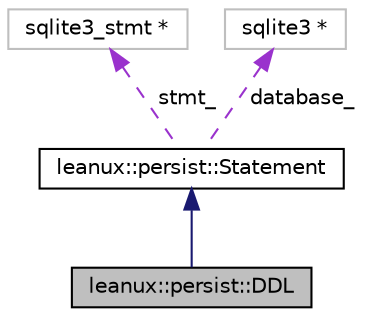 digraph "leanux::persist::DDL"
{
 // LATEX_PDF_SIZE
  bgcolor="transparent";
  edge [fontname="Helvetica",fontsize="10",labelfontname="Helvetica",labelfontsize="10"];
  node [fontname="Helvetica",fontsize="10",shape=record];
  Node1 [label="leanux::persist::DDL",height=0.2,width=0.4,color="black", fillcolor="grey75", style="filled", fontcolor="black",tooltip="Data Definition Language, SQL that takes no parameters, returns no data such as CREATE TABLE."];
  Node2 -> Node1 [dir="back",color="midnightblue",fontsize="10",style="solid",fontname="Helvetica"];
  Node2 [label="leanux::persist::Statement",height=0.2,width=0.4,color="black",URL="$classleanux_1_1persist_1_1Statement.html",tooltip="Generic SQL Statement."];
  Node3 -> Node2 [dir="back",color="darkorchid3",fontsize="10",style="dashed",label=" stmt_" ,fontname="Helvetica"];
  Node3 [label="sqlite3_stmt *",height=0.2,width=0.4,color="grey75",tooltip=" "];
  Node4 -> Node2 [dir="back",color="darkorchid3",fontsize="10",style="dashed",label=" database_" ,fontname="Helvetica"];
  Node4 [label="sqlite3 *",height=0.2,width=0.4,color="grey75",tooltip=" "];
}
